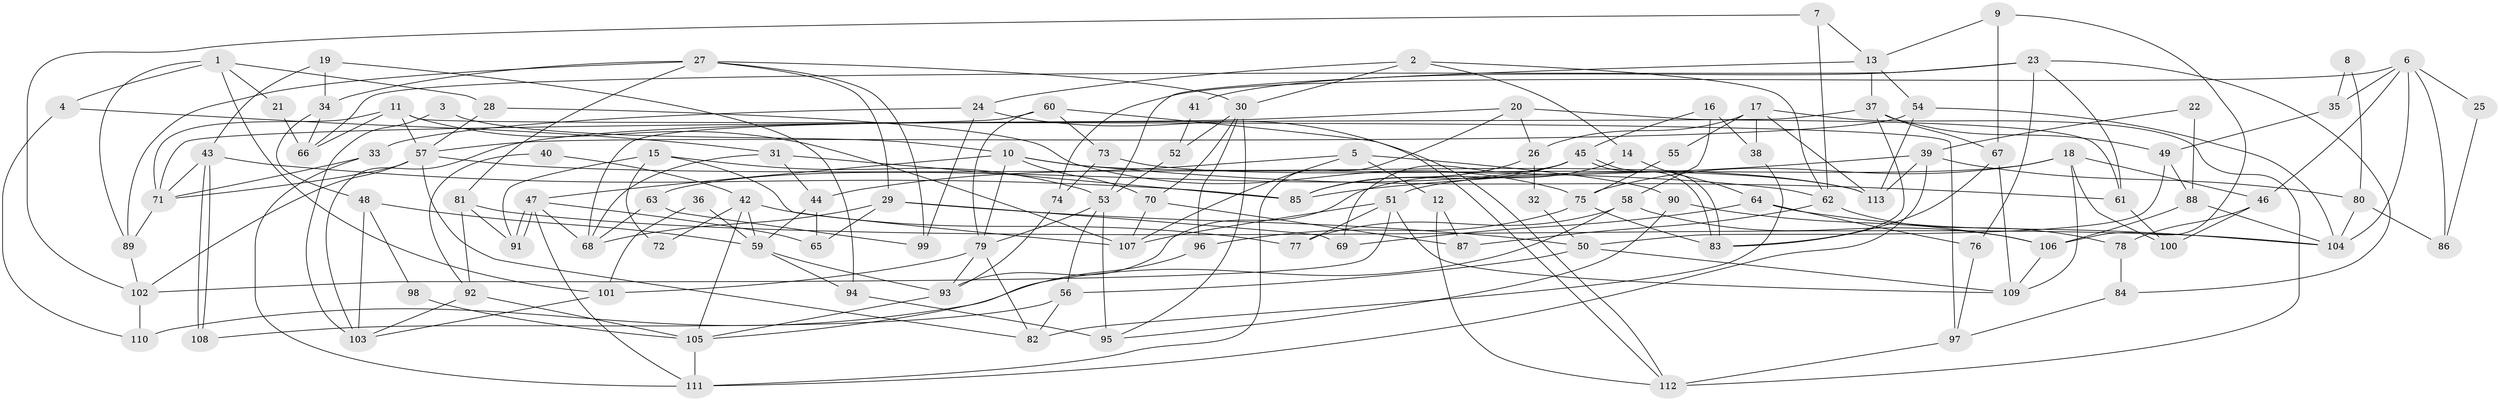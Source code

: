 // Generated by graph-tools (version 1.1) at 2025/36/03/09/25 02:36:11]
// undirected, 113 vertices, 226 edges
graph export_dot {
graph [start="1"]
  node [color=gray90,style=filled];
  1;
  2;
  3;
  4;
  5;
  6;
  7;
  8;
  9;
  10;
  11;
  12;
  13;
  14;
  15;
  16;
  17;
  18;
  19;
  20;
  21;
  22;
  23;
  24;
  25;
  26;
  27;
  28;
  29;
  30;
  31;
  32;
  33;
  34;
  35;
  36;
  37;
  38;
  39;
  40;
  41;
  42;
  43;
  44;
  45;
  46;
  47;
  48;
  49;
  50;
  51;
  52;
  53;
  54;
  55;
  56;
  57;
  58;
  59;
  60;
  61;
  62;
  63;
  64;
  65;
  66;
  67;
  68;
  69;
  70;
  71;
  72;
  73;
  74;
  75;
  76;
  77;
  78;
  79;
  80;
  81;
  82;
  83;
  84;
  85;
  86;
  87;
  88;
  89;
  90;
  91;
  92;
  93;
  94;
  95;
  96;
  97;
  98;
  99;
  100;
  101;
  102;
  103;
  104;
  105;
  106;
  107;
  108;
  109;
  110;
  111;
  112;
  113;
  1 -- 28;
  1 -- 101;
  1 -- 4;
  1 -- 21;
  1 -- 89;
  2 -- 30;
  2 -- 62;
  2 -- 14;
  2 -- 24;
  3 -- 10;
  3 -- 103;
  4 -- 110;
  4 -- 31;
  5 -- 90;
  5 -- 12;
  5 -- 44;
  5 -- 107;
  6 -- 104;
  6 -- 46;
  6 -- 25;
  6 -- 35;
  6 -- 74;
  6 -- 86;
  7 -- 62;
  7 -- 13;
  7 -- 102;
  8 -- 80;
  8 -- 35;
  9 -- 67;
  9 -- 106;
  9 -- 13;
  10 -- 47;
  10 -- 79;
  10 -- 61;
  10 -- 70;
  10 -- 113;
  11 -- 57;
  11 -- 71;
  11 -- 66;
  11 -- 97;
  11 -- 107;
  12 -- 112;
  12 -- 87;
  13 -- 54;
  13 -- 37;
  13 -- 53;
  14 -- 93;
  14 -- 64;
  15 -- 107;
  15 -- 53;
  15 -- 72;
  15 -- 91;
  16 -- 45;
  16 -- 38;
  16 -- 58;
  17 -- 113;
  17 -- 112;
  17 -- 26;
  17 -- 38;
  17 -- 55;
  18 -- 51;
  18 -- 109;
  18 -- 46;
  18 -- 75;
  18 -- 100;
  19 -- 43;
  19 -- 34;
  19 -- 94;
  20 -- 103;
  20 -- 111;
  20 -- 26;
  20 -- 61;
  21 -- 66;
  22 -- 88;
  22 -- 39;
  23 -- 61;
  23 -- 76;
  23 -- 41;
  23 -- 66;
  23 -- 84;
  24 -- 33;
  24 -- 99;
  24 -- 112;
  25 -- 86;
  26 -- 32;
  26 -- 85;
  27 -- 81;
  27 -- 89;
  27 -- 29;
  27 -- 30;
  27 -- 34;
  27 -- 99;
  28 -- 75;
  28 -- 57;
  29 -- 68;
  29 -- 50;
  29 -- 65;
  29 -- 69;
  30 -- 70;
  30 -- 52;
  30 -- 95;
  30 -- 96;
  31 -- 44;
  31 -- 68;
  31 -- 85;
  32 -- 50;
  33 -- 111;
  33 -- 71;
  34 -- 66;
  34 -- 48;
  35 -- 49;
  36 -- 59;
  36 -- 101;
  37 -- 71;
  37 -- 49;
  37 -- 67;
  37 -- 83;
  38 -- 82;
  39 -- 85;
  39 -- 113;
  39 -- 80;
  39 -- 111;
  40 -- 92;
  40 -- 42;
  41 -- 52;
  42 -- 105;
  42 -- 59;
  42 -- 72;
  42 -- 77;
  43 -- 108;
  43 -- 108;
  43 -- 85;
  43 -- 71;
  44 -- 65;
  44 -- 59;
  45 -- 83;
  45 -- 83;
  45 -- 85;
  45 -- 63;
  45 -- 69;
  46 -- 100;
  46 -- 78;
  47 -- 68;
  47 -- 91;
  47 -- 91;
  47 -- 65;
  47 -- 111;
  48 -- 59;
  48 -- 98;
  48 -- 103;
  49 -- 50;
  49 -- 88;
  50 -- 109;
  50 -- 56;
  51 -- 107;
  51 -- 109;
  51 -- 77;
  51 -- 102;
  52 -- 53;
  53 -- 79;
  53 -- 56;
  53 -- 95;
  54 -- 57;
  54 -- 113;
  54 -- 104;
  55 -- 75;
  56 -- 82;
  56 -- 108;
  57 -- 71;
  57 -- 102;
  57 -- 62;
  57 -- 82;
  58 -- 77;
  58 -- 106;
  58 -- 110;
  59 -- 94;
  59 -- 93;
  60 -- 79;
  60 -- 68;
  60 -- 73;
  60 -- 112;
  61 -- 100;
  62 -- 78;
  62 -- 87;
  63 -- 99;
  63 -- 68;
  64 -- 69;
  64 -- 76;
  64 -- 104;
  67 -- 83;
  67 -- 109;
  70 -- 107;
  70 -- 87;
  71 -- 89;
  73 -- 74;
  73 -- 113;
  74 -- 93;
  75 -- 83;
  75 -- 96;
  76 -- 97;
  78 -- 84;
  79 -- 93;
  79 -- 82;
  79 -- 101;
  80 -- 104;
  80 -- 86;
  81 -- 91;
  81 -- 104;
  81 -- 92;
  84 -- 97;
  88 -- 104;
  88 -- 106;
  89 -- 102;
  90 -- 95;
  90 -- 106;
  92 -- 105;
  92 -- 103;
  93 -- 105;
  94 -- 95;
  96 -- 105;
  97 -- 112;
  98 -- 105;
  101 -- 103;
  102 -- 110;
  105 -- 111;
  106 -- 109;
}
